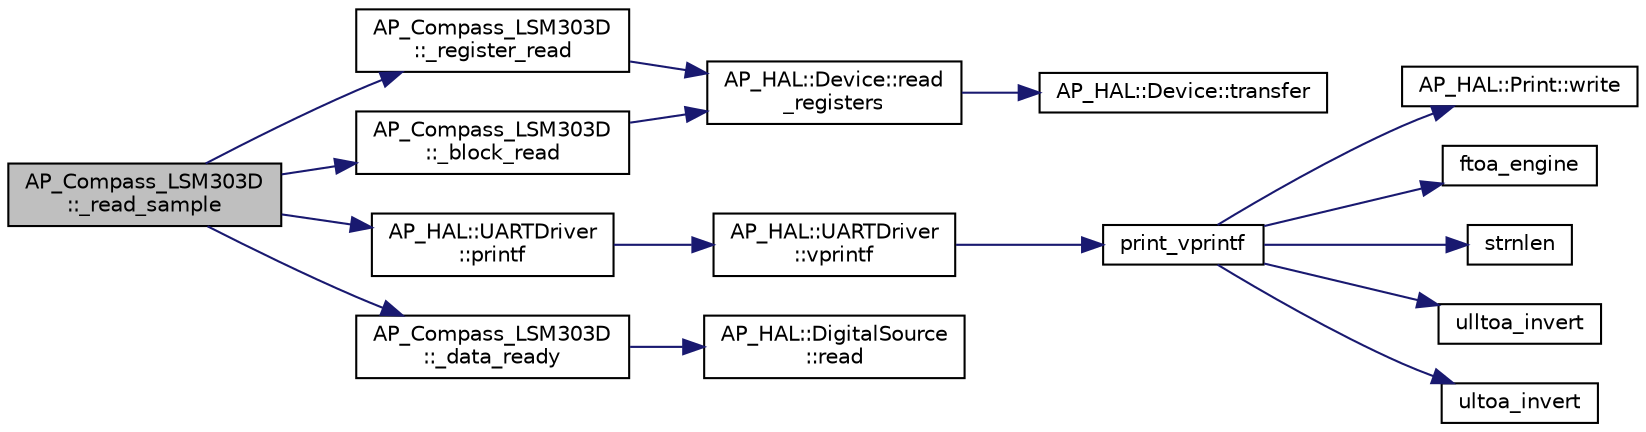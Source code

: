 digraph "AP_Compass_LSM303D::_read_sample"
{
 // INTERACTIVE_SVG=YES
  edge [fontname="Helvetica",fontsize="10",labelfontname="Helvetica",labelfontsize="10"];
  node [fontname="Helvetica",fontsize="10",shape=record];
  rankdir="LR";
  Node1 [label="AP_Compass_LSM303D\l::_read_sample",height=0.2,width=0.4,color="black", fillcolor="grey75", style="filled", fontcolor="black"];
  Node1 -> Node2 [color="midnightblue",fontsize="10",style="solid",fontname="Helvetica"];
  Node2 [label="AP_Compass_LSM303D\l::_register_read",height=0.2,width=0.4,color="black", fillcolor="white", style="filled",URL="$classAP__Compass__LSM303D.html#ad541ac234e64a2b33a93c37247244706"];
  Node2 -> Node3 [color="midnightblue",fontsize="10",style="solid",fontname="Helvetica"];
  Node3 [label="AP_HAL::Device::read\l_registers",height=0.2,width=0.4,color="black", fillcolor="white", style="filled",URL="$classAP__HAL_1_1Device.html#a66215f964cfb5c7421effdb88a749550"];
  Node3 -> Node4 [color="midnightblue",fontsize="10",style="solid",fontname="Helvetica"];
  Node4 [label="AP_HAL::Device::transfer",height=0.2,width=0.4,color="black", fillcolor="white", style="filled",URL="$classAP__HAL_1_1Device.html#a2af24b5f93b678af718b65a606e538b0"];
  Node1 -> Node5 [color="midnightblue",fontsize="10",style="solid",fontname="Helvetica"];
  Node5 [label="AP_HAL::UARTDriver\l::printf",height=0.2,width=0.4,color="black", fillcolor="white", style="filled",URL="$classAP__HAL_1_1UARTDriver.html#a6ceedc792594e59fc7d80b39a435f027"];
  Node5 -> Node6 [color="midnightblue",fontsize="10",style="solid",fontname="Helvetica"];
  Node6 [label="AP_HAL::UARTDriver\l::vprintf",height=0.2,width=0.4,color="black", fillcolor="white", style="filled",URL="$classAP__HAL_1_1UARTDriver.html#aa8abfb6d6641299472c29ac1edde559f"];
  Node6 -> Node7 [color="midnightblue",fontsize="10",style="solid",fontname="Helvetica"];
  Node7 [label="print_vprintf",height=0.2,width=0.4,color="black", fillcolor="white", style="filled",URL="$print__vprintf_8cpp.html#a1534eaeab54696df96975b56d9f49212"];
  Node7 -> Node8 [color="midnightblue",fontsize="10",style="solid",fontname="Helvetica"];
  Node8 [label="AP_HAL::Print::write",height=0.2,width=0.4,color="black", fillcolor="white", style="filled",URL="$classAP__HAL_1_1Print.html#acc65391952a43334f8f5c9bef341f501"];
  Node7 -> Node9 [color="midnightblue",fontsize="10",style="solid",fontname="Helvetica"];
  Node9 [label="ftoa_engine",height=0.2,width=0.4,color="black", fillcolor="white", style="filled",URL="$ftoa__engine_8cpp.html#a1c28234da8f20b43c85890d4bb452947"];
  Node7 -> Node10 [color="midnightblue",fontsize="10",style="solid",fontname="Helvetica"];
  Node10 [label="strnlen",height=0.2,width=0.4,color="black", fillcolor="white", style="filled",URL="$replace_8cpp.html#a880bcc7b85a09e6254691bebd5344b51"];
  Node7 -> Node11 [color="midnightblue",fontsize="10",style="solid",fontname="Helvetica"];
  Node11 [label="ulltoa_invert",height=0.2,width=0.4,color="black", fillcolor="white", style="filled",URL="$utoa__invert_8cpp.html#a34926f552460b47c414ec4d83b32815c"];
  Node7 -> Node12 [color="midnightblue",fontsize="10",style="solid",fontname="Helvetica"];
  Node12 [label="ultoa_invert",height=0.2,width=0.4,color="black", fillcolor="white", style="filled",URL="$utoa__invert_8cpp.html#a5d99bba8e697c1e11da489d88fca8559"];
  Node1 -> Node13 [color="midnightblue",fontsize="10",style="solid",fontname="Helvetica"];
  Node13 [label="AP_Compass_LSM303D\l::_data_ready",height=0.2,width=0.4,color="black", fillcolor="white", style="filled",URL="$classAP__Compass__LSM303D.html#a0a4c3e32fdf4a686152681e6678d432f"];
  Node13 -> Node14 [color="midnightblue",fontsize="10",style="solid",fontname="Helvetica"];
  Node14 [label="AP_HAL::DigitalSource\l::read",height=0.2,width=0.4,color="black", fillcolor="white", style="filled",URL="$classAP__HAL_1_1DigitalSource.html#a6d155c0e1088e7b045b075c34bc2a13e"];
  Node1 -> Node15 [color="midnightblue",fontsize="10",style="solid",fontname="Helvetica"];
  Node15 [label="AP_Compass_LSM303D\l::_block_read",height=0.2,width=0.4,color="black", fillcolor="white", style="filled",URL="$classAP__Compass__LSM303D.html#a0c1045d52b699fe2699e175b62561d39"];
  Node15 -> Node3 [color="midnightblue",fontsize="10",style="solid",fontname="Helvetica"];
}
